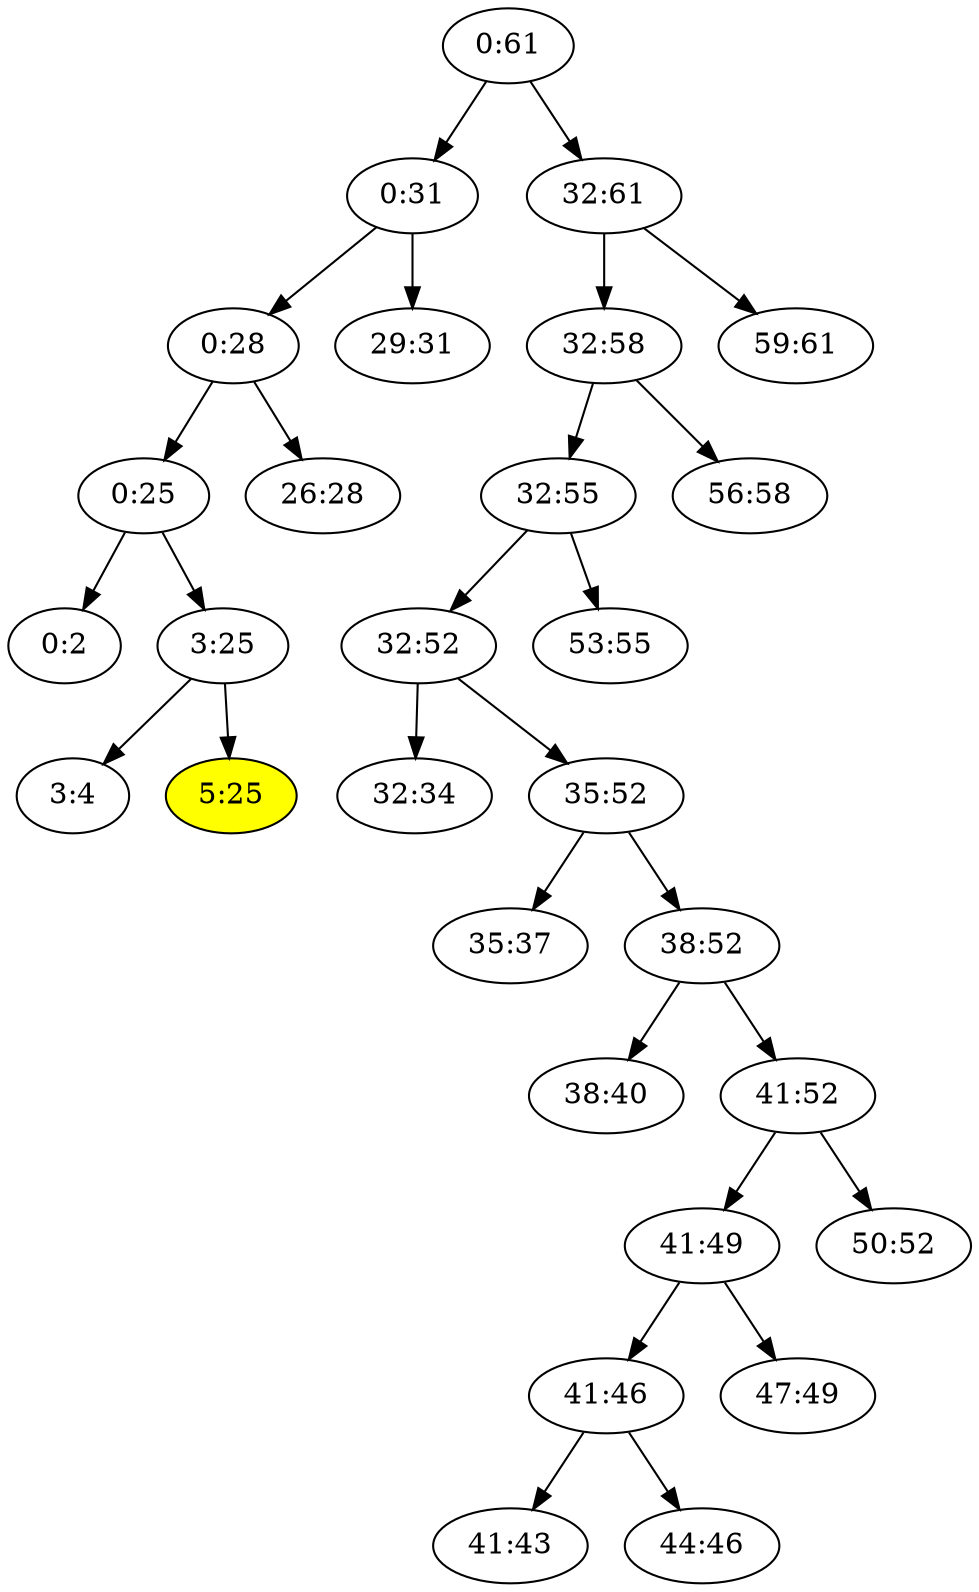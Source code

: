 digraph "big-i5:25" {

/* Nodes */

N_0_61[label="0:61"];
N_0_31[label="0:31"];
N_0_28[label="0:28"];
N_0_25[label="0:25"];
N_0_2[label="0:2"];
N_3_25[label="3:25"];
N_3_4[label="3:4"];
N_5_25[label="5:25"][style="filled"][fillcolor="yellow"];
N_26_28[label="26:28"];
N_29_31[label="29:31"];
N_32_61[label="32:61"];
N_32_58[label="32:58"];
N_32_55[label="32:55"];
N_32_52[label="32:52"];
N_32_34[label="32:34"];
N_35_52[label="35:52"];
N_35_37[label="35:37"];
N_38_52[label="38:52"];
N_38_40[label="38:40"];
N_41_52[label="41:52"];
N_41_49[label="41:49"];
N_41_46[label="41:46"];
N_41_43[label="41:43"];
N_44_46[label="44:46"];
N_47_49[label="47:49"];
N_50_52[label="50:52"];
N_53_55[label="53:55"];
N_56_58[label="56:58"];
N_59_61[label="59:61"];

/* Edges */

N_0_25 -> N_0_2;
N_3_25 -> N_3_4;
N_3_25 -> N_5_25;
N_0_25 -> N_3_25;
N_0_28 -> N_0_25;
N_0_28 -> N_26_28;
N_0_31 -> N_0_28;
N_0_31 -> N_29_31;
N_0_61 -> N_0_31;
N_32_52 -> N_32_34;
N_35_52 -> N_35_37;
N_38_52 -> N_38_40;
N_41_46 -> N_41_43;
N_41_46 -> N_44_46;
N_41_49 -> N_41_46;
N_41_49 -> N_47_49;
N_41_52 -> N_41_49;
N_41_52 -> N_50_52;
N_38_52 -> N_41_52;
N_35_52 -> N_38_52;
N_32_52 -> N_35_52;
N_32_55 -> N_32_52;
N_32_55 -> N_53_55;
N_32_58 -> N_32_55;
N_32_58 -> N_56_58;
N_32_61 -> N_32_58;
N_32_61 -> N_59_61;
N_0_61 -> N_32_61;
}
